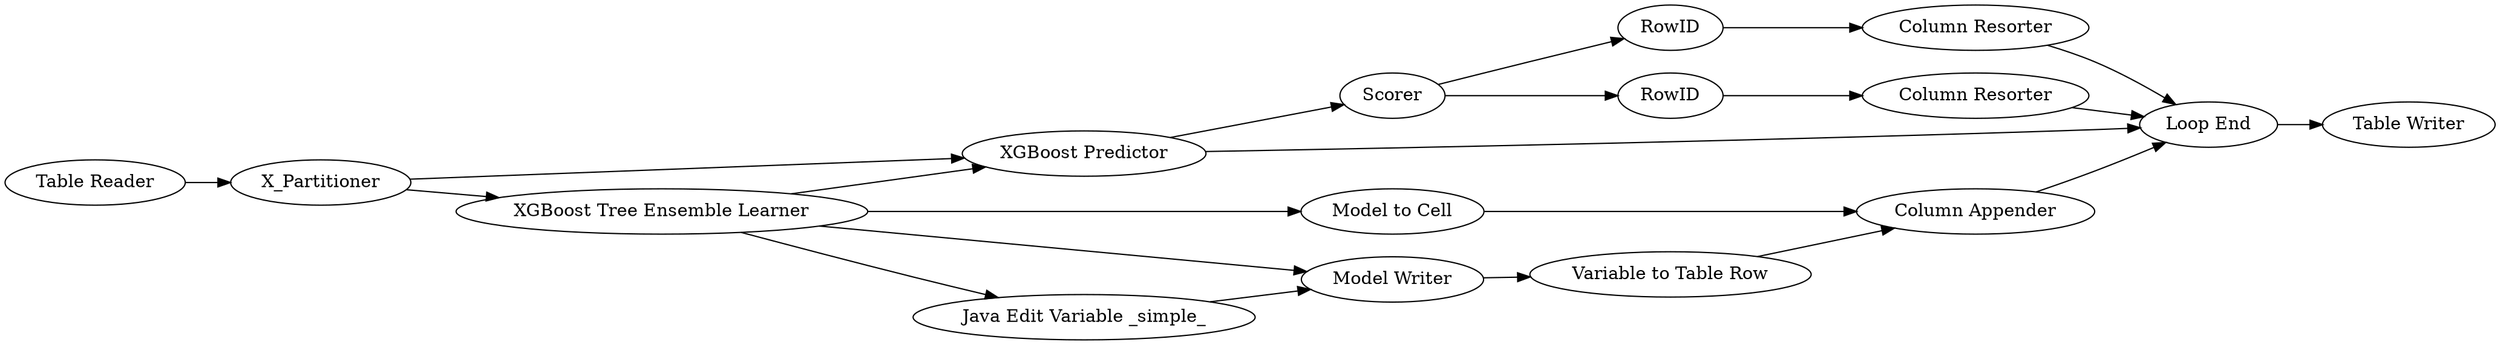 digraph {
	17904 [label=X_Partitioner]
	17905 [label="XGBoost Tree Ensemble Learner"]
	17906 [label="XGBoost Predictor"]
	17909 [label="Model to Cell"]
	17911 [label=Scorer]
	17912 [label=RowID]
	17914 [label=RowID]
	17915 [label="Column Resorter"]
	17916 [label="Column Resorter"]
	17919 [label="Model Writer"]
	17920 [label="Java Edit Variable _simple_"]
	17921 [label="Variable to Table Row"]
	17922 [label="Column Appender"]
	17923 [label="Loop End"]
	17924 [label="Table Reader"]
	17925 [label="Table Writer"]
	17904 -> 17905
	17904 -> 17906
	17905 -> 17906
	17905 -> 17909
	17905 -> 17920
	17905 -> 17919
	17906 -> 17911
	17906 -> 17923
	17909 -> 17922
	17911 -> 17914
	17911 -> 17912
	17912 -> 17915
	17914 -> 17916
	17915 -> 17923
	17916 -> 17923
	17919 -> 17921
	17920 -> 17919
	17921 -> 17922
	17922 -> 17923
	17923 -> 17925
	17924 -> 17904
	rankdir=LR
}

